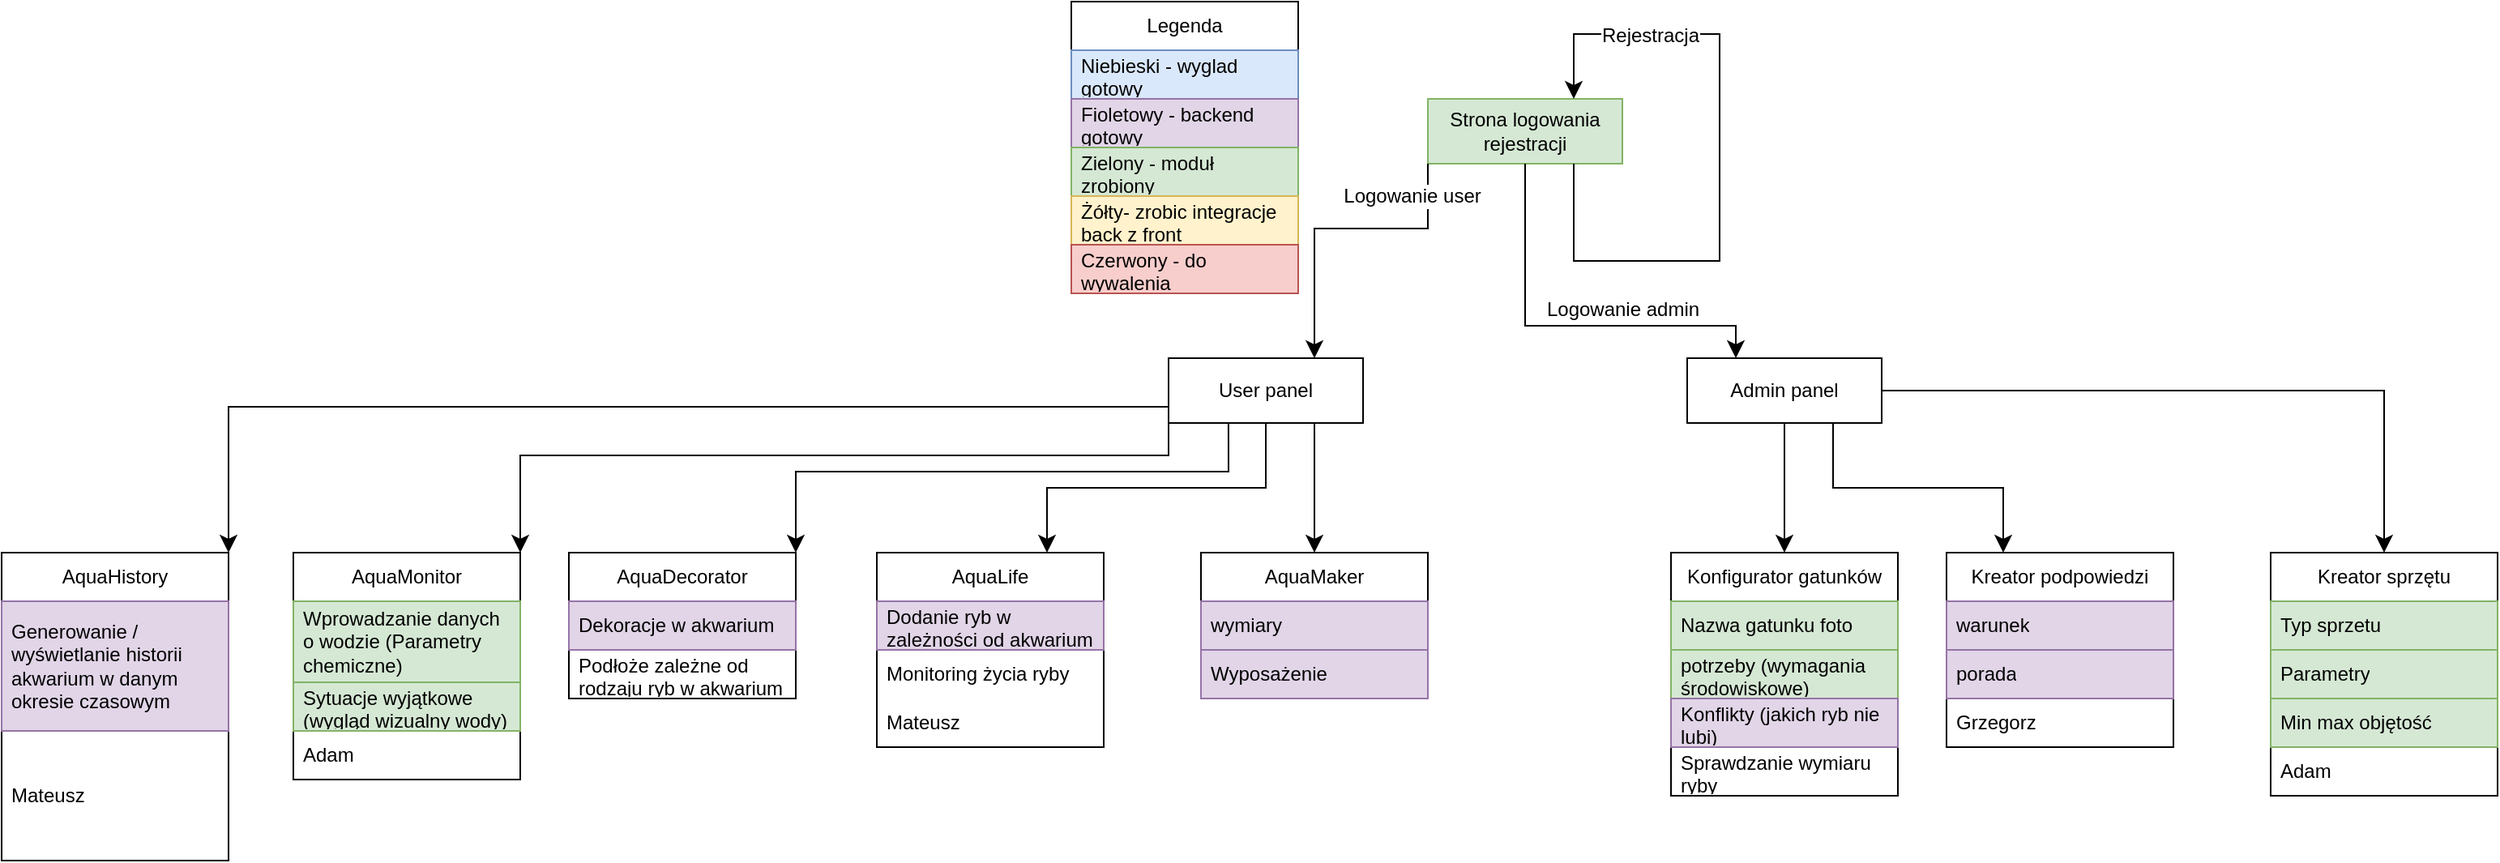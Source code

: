 <mxfile version="24.6.4" type="device">
  <diagram name="Strona-1" id="lYA9xT5RgmgEk0NPdWA2">
    <mxGraphModel dx="2261" dy="746" grid="1" gridSize="10" guides="1" tooltips="1" connect="1" arrows="1" fold="1" page="1" pageScale="1" pageWidth="827" pageHeight="1169" math="0" shadow="0">
      <root>
        <mxCell id="0" />
        <mxCell id="1" parent="0" />
        <mxCell id="O7UDizKWBBg_09-T7Ho4-1" value="Strona logowania rejestracji" style="rounded=0;whiteSpace=wrap;html=1;fillColor=#d5e8d4;strokeColor=#82b366;" parent="1" vertex="1">
          <mxGeometry x="360" y="80" width="120" height="40" as="geometry" />
        </mxCell>
        <mxCell id="O7UDizKWBBg_09-T7Ho4-2" value="" style="endArrow=classic;html=1;rounded=0;fontSize=12;startSize=8;endSize=8;exitX=0.75;exitY=1;exitDx=0;exitDy=0;entryX=0.75;entryY=0;entryDx=0;entryDy=0;" parent="1" source="O7UDizKWBBg_09-T7Ho4-1" target="O7UDizKWBBg_09-T7Ho4-1" edge="1">
          <mxGeometry width="50" height="50" relative="1" as="geometry">
            <mxPoint x="670" y="330" as="sourcePoint" />
            <mxPoint x="440" y="40" as="targetPoint" />
            <Array as="points">
              <mxPoint x="450" y="180" />
              <mxPoint x="540" y="180" />
              <mxPoint x="540" y="40" />
              <mxPoint x="450" y="40" />
            </Array>
          </mxGeometry>
        </mxCell>
        <mxCell id="O7UDizKWBBg_09-T7Ho4-3" value="Rejestracja" style="edgeLabel;html=1;align=center;verticalAlign=middle;resizable=0;points=[];fontSize=12;" parent="O7UDizKWBBg_09-T7Ho4-2" vertex="1" connectable="0">
          <mxGeometry x="0.585" y="1" relative="1" as="geometry">
            <mxPoint as="offset" />
          </mxGeometry>
        </mxCell>
        <mxCell id="O7UDizKWBBg_09-T7Ho4-4" value="User panel" style="rounded=0;whiteSpace=wrap;html=1;" parent="1" vertex="1">
          <mxGeometry x="200" y="240" width="120" height="40" as="geometry" />
        </mxCell>
        <mxCell id="O7UDizKWBBg_09-T7Ho4-5" value="Admin panel" style="rounded=0;whiteSpace=wrap;html=1;" parent="1" vertex="1">
          <mxGeometry x="520" y="240" width="120" height="40" as="geometry" />
        </mxCell>
        <mxCell id="O7UDizKWBBg_09-T7Ho4-6" value="" style="endArrow=classic;html=1;rounded=0;fontSize=12;startSize=8;endSize=8;exitX=0;exitY=1;exitDx=0;exitDy=0;entryX=0.75;entryY=0;entryDx=0;entryDy=0;" parent="1" source="O7UDizKWBBg_09-T7Ho4-1" target="O7UDizKWBBg_09-T7Ho4-4" edge="1">
          <mxGeometry width="50" height="50" relative="1" as="geometry">
            <mxPoint x="670" y="330" as="sourcePoint" />
            <mxPoint x="720" y="280" as="targetPoint" />
            <Array as="points">
              <mxPoint x="360" y="160" />
              <mxPoint x="290" y="160" />
            </Array>
          </mxGeometry>
        </mxCell>
        <mxCell id="O7UDizKWBBg_09-T7Ho4-7" value="Logowanie user" style="edgeLabel;html=1;align=center;verticalAlign=middle;resizable=0;points=[];fontSize=12;" parent="O7UDizKWBBg_09-T7Ho4-6" vertex="1" connectable="0">
          <mxGeometry x="-0.705" y="3" relative="1" as="geometry">
            <mxPoint x="-13" y="-8" as="offset" />
          </mxGeometry>
        </mxCell>
        <mxCell id="O7UDizKWBBg_09-T7Ho4-8" value="" style="endArrow=classic;html=1;rounded=0;fontSize=12;startSize=8;endSize=8;exitX=0.5;exitY=1;exitDx=0;exitDy=0;entryX=0.25;entryY=0;entryDx=0;entryDy=0;" parent="1" source="O7UDizKWBBg_09-T7Ho4-1" target="O7UDizKWBBg_09-T7Ho4-5" edge="1">
          <mxGeometry width="50" height="50" relative="1" as="geometry">
            <mxPoint x="670" y="330" as="sourcePoint" />
            <mxPoint x="420" y="210" as="targetPoint" />
            <Array as="points">
              <mxPoint x="420" y="220" />
              <mxPoint x="550" y="220" />
            </Array>
          </mxGeometry>
        </mxCell>
        <mxCell id="O7UDizKWBBg_09-T7Ho4-9" value="Logowanie admin" style="edgeLabel;html=1;align=center;verticalAlign=middle;resizable=0;points=[];fontSize=12;" parent="O7UDizKWBBg_09-T7Ho4-8" vertex="1" connectable="0">
          <mxGeometry x="-0.352" y="4" relative="1" as="geometry">
            <mxPoint x="56" y="9" as="offset" />
          </mxGeometry>
        </mxCell>
        <mxCell id="O7UDizKWBBg_09-T7Ho4-14" value="" style="endArrow=classic;html=1;rounded=0;fontSize=12;startSize=8;endSize=8;entryX=0.5;entryY=0;entryDx=0;entryDy=0;exitX=0.5;exitY=1;exitDx=0;exitDy=0;" parent="1" source="O7UDizKWBBg_09-T7Ho4-5" target="O7UDizKWBBg_09-T7Ho4-16" edge="1">
          <mxGeometry width="50" height="50" relative="1" as="geometry">
            <mxPoint x="550" y="280" as="sourcePoint" />
            <mxPoint x="550" y="340" as="targetPoint" />
          </mxGeometry>
        </mxCell>
        <mxCell id="O7UDizKWBBg_09-T7Ho4-16" value="Konfigurator gatunków" style="swimlane;fontStyle=0;childLayout=stackLayout;horizontal=1;startSize=30;horizontalStack=0;resizeParent=1;resizeParentMax=0;resizeLast=0;collapsible=1;marginBottom=0;whiteSpace=wrap;html=1;" parent="1" vertex="1">
          <mxGeometry x="510" y="360" width="140" height="150" as="geometry" />
        </mxCell>
        <mxCell id="O7UDizKWBBg_09-T7Ho4-17" value="Nazwa gatunku foto" style="text;strokeColor=#82b366;fillColor=#d5e8d4;align=left;verticalAlign=middle;spacingLeft=4;spacingRight=4;overflow=hidden;points=[[0,0.5],[1,0.5]];portConstraint=eastwest;rotatable=0;whiteSpace=wrap;html=1;" parent="O7UDizKWBBg_09-T7Ho4-16" vertex="1">
          <mxGeometry y="30" width="140" height="30" as="geometry" />
        </mxCell>
        <mxCell id="O7UDizKWBBg_09-T7Ho4-18" value="potrzeby (wymagania środowiskowe)" style="text;strokeColor=#82b366;fillColor=#d5e8d4;align=left;verticalAlign=middle;spacingLeft=4;spacingRight=4;overflow=hidden;points=[[0,0.5],[1,0.5]];portConstraint=eastwest;rotatable=0;whiteSpace=wrap;html=1;" parent="O7UDizKWBBg_09-T7Ho4-16" vertex="1">
          <mxGeometry y="60" width="140" height="30" as="geometry" />
        </mxCell>
        <mxCell id="O7UDizKWBBg_09-T7Ho4-19" value="Konflikty (jakich ryb nie lubi)" style="text;strokeColor=#9673a6;fillColor=#e1d5e7;align=left;verticalAlign=middle;spacingLeft=4;spacingRight=4;overflow=hidden;points=[[0,0.5],[1,0.5]];portConstraint=eastwest;rotatable=0;whiteSpace=wrap;html=1;" parent="O7UDizKWBBg_09-T7Ho4-16" vertex="1">
          <mxGeometry y="90" width="140" height="30" as="geometry" />
        </mxCell>
        <mxCell id="JS4E6NhKO0ZnO-5LUeNW-4" value="Sprawdzanie wymiaru ryby" style="text;align=left;verticalAlign=middle;spacingLeft=4;spacingRight=4;overflow=hidden;points=[[0,0.5],[1,0.5]];portConstraint=eastwest;rotatable=0;whiteSpace=wrap;html=1;" parent="O7UDizKWBBg_09-T7Ho4-16" vertex="1">
          <mxGeometry y="120" width="140" height="30" as="geometry" />
        </mxCell>
        <mxCell id="O7UDizKWBBg_09-T7Ho4-20" value="Kreator podpowiedzi" style="swimlane;fontStyle=0;childLayout=stackLayout;horizontal=1;startSize=30;horizontalStack=0;resizeParent=1;resizeParentMax=0;resizeLast=0;collapsible=1;marginBottom=0;whiteSpace=wrap;html=1;" parent="1" vertex="1">
          <mxGeometry x="680" y="360" width="140" height="120" as="geometry" />
        </mxCell>
        <mxCell id="O7UDizKWBBg_09-T7Ho4-21" value="warunek" style="text;strokeColor=#9673a6;fillColor=#e1d5e7;align=left;verticalAlign=middle;spacingLeft=4;spacingRight=4;overflow=hidden;points=[[0,0.5],[1,0.5]];portConstraint=eastwest;rotatable=0;whiteSpace=wrap;html=1;" parent="O7UDizKWBBg_09-T7Ho4-20" vertex="1">
          <mxGeometry y="30" width="140" height="30" as="geometry" />
        </mxCell>
        <mxCell id="O7UDizKWBBg_09-T7Ho4-22" value="porada" style="text;strokeColor=#9673a6;fillColor=#e1d5e7;align=left;verticalAlign=middle;spacingLeft=4;spacingRight=4;overflow=hidden;points=[[0,0.5],[1,0.5]];portConstraint=eastwest;rotatable=0;whiteSpace=wrap;html=1;" parent="O7UDizKWBBg_09-T7Ho4-20" vertex="1">
          <mxGeometry y="60" width="140" height="30" as="geometry" />
        </mxCell>
        <mxCell id="JS4E6NhKO0ZnO-5LUeNW-14" value="Grzegorz" style="text;strokeColor=none;fillColor=none;align=left;verticalAlign=middle;spacingLeft=4;spacingRight=4;overflow=hidden;points=[[0,0.5],[1,0.5]];portConstraint=eastwest;rotatable=0;whiteSpace=wrap;html=1;" parent="O7UDizKWBBg_09-T7Ho4-20" vertex="1">
          <mxGeometry y="90" width="140" height="30" as="geometry" />
        </mxCell>
        <mxCell id="O7UDizKWBBg_09-T7Ho4-25" value="" style="endArrow=classic;html=1;rounded=0;fontSize=12;startSize=8;endSize=8;exitX=0.75;exitY=1;exitDx=0;exitDy=0;entryX=0.25;entryY=0;entryDx=0;entryDy=0;" parent="1" source="O7UDizKWBBg_09-T7Ho4-5" target="O7UDizKWBBg_09-T7Ho4-20" edge="1">
          <mxGeometry width="50" height="50" relative="1" as="geometry">
            <mxPoint x="670" y="330" as="sourcePoint" />
            <mxPoint x="720" y="280" as="targetPoint" />
            <Array as="points">
              <mxPoint x="610" y="320" />
              <mxPoint x="715" y="320" />
            </Array>
          </mxGeometry>
        </mxCell>
        <mxCell id="O7UDizKWBBg_09-T7Ho4-32" value="AquaMaker" style="swimlane;fontStyle=0;childLayout=stackLayout;horizontal=1;startSize=30;horizontalStack=0;resizeParent=1;resizeParentMax=0;resizeLast=0;collapsible=1;marginBottom=0;whiteSpace=wrap;html=1;" parent="1" vertex="1">
          <mxGeometry x="220" y="360" width="140" height="90" as="geometry" />
        </mxCell>
        <mxCell id="O7UDizKWBBg_09-T7Ho4-33" value="wymiary" style="text;strokeColor=#9673a6;fillColor=#e1d5e7;align=left;verticalAlign=middle;spacingLeft=4;spacingRight=4;overflow=hidden;points=[[0,0.5],[1,0.5]];portConstraint=eastwest;rotatable=0;whiteSpace=wrap;html=1;" parent="O7UDizKWBBg_09-T7Ho4-32" vertex="1">
          <mxGeometry y="30" width="140" height="30" as="geometry" />
        </mxCell>
        <mxCell id="O7UDizKWBBg_09-T7Ho4-34" value="Wyposażenie" style="text;strokeColor=#9673a6;fillColor=#e1d5e7;align=left;verticalAlign=middle;spacingLeft=4;spacingRight=4;overflow=hidden;points=[[0,0.5],[1,0.5]];portConstraint=eastwest;rotatable=0;whiteSpace=wrap;html=1;" parent="O7UDizKWBBg_09-T7Ho4-32" vertex="1">
          <mxGeometry y="60" width="140" height="30" as="geometry" />
        </mxCell>
        <mxCell id="O7UDizKWBBg_09-T7Ho4-36" value="" style="endArrow=classic;html=1;rounded=0;fontSize=12;startSize=8;endSize=8;entryX=0.5;entryY=0;entryDx=0;entryDy=0;exitX=0.75;exitY=1;exitDx=0;exitDy=0;" parent="1" source="O7UDizKWBBg_09-T7Ho4-4" target="O7UDizKWBBg_09-T7Ho4-32" edge="1">
          <mxGeometry width="50" height="50" relative="1" as="geometry">
            <mxPoint x="180" y="330" as="sourcePoint" />
            <mxPoint x="230" y="280" as="targetPoint" />
          </mxGeometry>
        </mxCell>
        <mxCell id="O7UDizKWBBg_09-T7Ho4-37" value="AquaLife" style="swimlane;fontStyle=0;childLayout=stackLayout;horizontal=1;startSize=30;horizontalStack=0;resizeParent=1;resizeParentMax=0;resizeLast=0;collapsible=1;marginBottom=0;whiteSpace=wrap;html=1;" parent="1" vertex="1">
          <mxGeometry x="20" y="360" width="140" height="120" as="geometry" />
        </mxCell>
        <mxCell id="O7UDizKWBBg_09-T7Ho4-38" value="Dodanie ryb w zależności od akwarium" style="text;strokeColor=#9673a6;fillColor=#e1d5e7;align=left;verticalAlign=middle;spacingLeft=4;spacingRight=4;overflow=hidden;points=[[0,0.5],[1,0.5]];portConstraint=eastwest;rotatable=0;whiteSpace=wrap;html=1;" parent="O7UDizKWBBg_09-T7Ho4-37" vertex="1">
          <mxGeometry y="30" width="140" height="30" as="geometry" />
        </mxCell>
        <mxCell id="O7UDizKWBBg_09-T7Ho4-39" value="Monitoring życia ryby" style="text;strokeColor=none;fillColor=none;align=left;verticalAlign=middle;spacingLeft=4;spacingRight=4;overflow=hidden;points=[[0,0.5],[1,0.5]];portConstraint=eastwest;rotatable=0;whiteSpace=wrap;html=1;" parent="O7UDizKWBBg_09-T7Ho4-37" vertex="1">
          <mxGeometry y="60" width="140" height="30" as="geometry" />
        </mxCell>
        <mxCell id="JS4E6NhKO0ZnO-5LUeNW-6" value="Mateusz" style="text;strokeColor=none;fillColor=none;align=left;verticalAlign=middle;spacingLeft=4;spacingRight=4;overflow=hidden;points=[[0,0.5],[1,0.5]];portConstraint=eastwest;rotatable=0;whiteSpace=wrap;html=1;" parent="O7UDizKWBBg_09-T7Ho4-37" vertex="1">
          <mxGeometry y="90" width="140" height="30" as="geometry" />
        </mxCell>
        <mxCell id="O7UDizKWBBg_09-T7Ho4-41" value="" style="endArrow=classic;html=1;rounded=0;fontSize=12;startSize=8;endSize=8;exitX=0.5;exitY=1;exitDx=0;exitDy=0;entryX=0.75;entryY=0;entryDx=0;entryDy=0;" parent="1" source="O7UDizKWBBg_09-T7Ho4-4" target="O7UDizKWBBg_09-T7Ho4-37" edge="1">
          <mxGeometry width="50" height="50" relative="1" as="geometry">
            <mxPoint x="180" y="330" as="sourcePoint" />
            <mxPoint x="230" y="280" as="targetPoint" />
            <Array as="points">
              <mxPoint x="260" y="320" />
              <mxPoint x="125" y="320" />
            </Array>
          </mxGeometry>
        </mxCell>
        <mxCell id="O7UDizKWBBg_09-T7Ho4-42" value="AquaDecorator" style="swimlane;fontStyle=0;childLayout=stackLayout;horizontal=1;startSize=30;horizontalStack=0;resizeParent=1;resizeParentMax=0;resizeLast=0;collapsible=1;marginBottom=0;whiteSpace=wrap;html=1;" parent="1" vertex="1">
          <mxGeometry x="-170" y="360" width="140" height="90" as="geometry" />
        </mxCell>
        <mxCell id="O7UDizKWBBg_09-T7Ho4-43" value="Dekoracje w akwarium" style="text;strokeColor=#9673a6;fillColor=#e1d5e7;align=left;verticalAlign=middle;spacingLeft=4;spacingRight=4;overflow=hidden;points=[[0,0.5],[1,0.5]];portConstraint=eastwest;rotatable=0;whiteSpace=wrap;html=1;" parent="O7UDizKWBBg_09-T7Ho4-42" vertex="1">
          <mxGeometry y="30" width="140" height="30" as="geometry" />
        </mxCell>
        <mxCell id="O7UDizKWBBg_09-T7Ho4-44" value="Podłoże zależne od rodzaju ryb w akwarium" style="text;strokeColor=none;fillColor=none;align=left;verticalAlign=middle;spacingLeft=4;spacingRight=4;overflow=hidden;points=[[0,0.5],[1,0.5]];portConstraint=eastwest;rotatable=0;whiteSpace=wrap;html=1;" parent="O7UDizKWBBg_09-T7Ho4-42" vertex="1">
          <mxGeometry y="60" width="140" height="30" as="geometry" />
        </mxCell>
        <mxCell id="O7UDizKWBBg_09-T7Ho4-46" value="" style="endArrow=classic;html=1;rounded=0;fontSize=12;startSize=8;endSize=8;exitX=0.308;exitY=1;exitDx=0;exitDy=0;exitPerimeter=0;entryX=1;entryY=0;entryDx=0;entryDy=0;" parent="1" source="O7UDizKWBBg_09-T7Ho4-4" target="O7UDizKWBBg_09-T7Ho4-42" edge="1">
          <mxGeometry width="50" height="50" relative="1" as="geometry">
            <mxPoint x="180" y="330" as="sourcePoint" />
            <mxPoint x="230" y="280" as="targetPoint" />
            <Array as="points">
              <mxPoint x="237" y="310" />
              <mxPoint x="-30" y="310" />
            </Array>
          </mxGeometry>
        </mxCell>
        <mxCell id="O7UDizKWBBg_09-T7Ho4-47" value="AquaMonitor" style="swimlane;fontStyle=0;childLayout=stackLayout;horizontal=1;startSize=30;horizontalStack=0;resizeParent=1;resizeParentMax=0;resizeLast=0;collapsible=1;marginBottom=0;whiteSpace=wrap;html=1;" parent="1" vertex="1">
          <mxGeometry x="-340" y="360" width="140" height="140" as="geometry" />
        </mxCell>
        <mxCell id="O7UDizKWBBg_09-T7Ho4-48" value="Wprowadzanie danych o wodzie (Parametry chemiczne)" style="text;strokeColor=#82b366;fillColor=#d5e8d4;align=left;verticalAlign=middle;spacingLeft=4;spacingRight=4;overflow=hidden;points=[[0,0.5],[1,0.5]];portConstraint=eastwest;rotatable=0;whiteSpace=wrap;html=1;" parent="O7UDizKWBBg_09-T7Ho4-47" vertex="1">
          <mxGeometry y="30" width="140" height="50" as="geometry" />
        </mxCell>
        <mxCell id="O7UDizKWBBg_09-T7Ho4-49" value="Sytuacje wyjątkowe (wygląd wizualny wody)" style="text;strokeColor=#82b366;fillColor=#d5e8d4;align=left;verticalAlign=middle;spacingLeft=4;spacingRight=4;overflow=hidden;points=[[0,0.5],[1,0.5]];portConstraint=eastwest;rotatable=0;whiteSpace=wrap;html=1;" parent="O7UDizKWBBg_09-T7Ho4-47" vertex="1">
          <mxGeometry y="80" width="140" height="30" as="geometry" />
        </mxCell>
        <mxCell id="JS4E6NhKO0ZnO-5LUeNW-3" value="Adam" style="text;strokeColor=none;fillColor=none;align=left;verticalAlign=middle;spacingLeft=4;spacingRight=4;overflow=hidden;points=[[0,0.5],[1,0.5]];portConstraint=eastwest;rotatable=0;whiteSpace=wrap;html=1;" parent="O7UDizKWBBg_09-T7Ho4-47" vertex="1">
          <mxGeometry y="110" width="140" height="30" as="geometry" />
        </mxCell>
        <mxCell id="O7UDizKWBBg_09-T7Ho4-51" value="" style="endArrow=classic;html=1;rounded=0;fontSize=12;startSize=8;endSize=8;exitX=0;exitY=1;exitDx=0;exitDy=0;entryX=1;entryY=0;entryDx=0;entryDy=0;" parent="1" source="O7UDizKWBBg_09-T7Ho4-4" target="O7UDizKWBBg_09-T7Ho4-47" edge="1">
          <mxGeometry width="50" height="50" relative="1" as="geometry">
            <mxPoint x="180" y="330" as="sourcePoint" />
            <mxPoint x="230" y="280" as="targetPoint" />
            <Array as="points">
              <mxPoint x="200" y="300" />
              <mxPoint x="-200" y="300" />
            </Array>
          </mxGeometry>
        </mxCell>
        <mxCell id="O7UDizKWBBg_09-T7Ho4-52" value="AquaHistory" style="swimlane;fontStyle=0;childLayout=stackLayout;horizontal=1;startSize=30;horizontalStack=0;resizeParent=1;resizeParentMax=0;resizeLast=0;collapsible=1;marginBottom=0;whiteSpace=wrap;html=1;" parent="1" vertex="1">
          <mxGeometry x="-520" y="360" width="140" height="190" as="geometry" />
        </mxCell>
        <mxCell id="O7UDizKWBBg_09-T7Ho4-53" value="Generowanie / wyświetlanie historii akwarium w danym okresie czasowym" style="text;strokeColor=#9673a6;fillColor=#e1d5e7;align=left;verticalAlign=middle;spacingLeft=4;spacingRight=4;overflow=hidden;points=[[0,0.5],[1,0.5]];portConstraint=eastwest;rotatable=0;whiteSpace=wrap;html=1;" parent="O7UDizKWBBg_09-T7Ho4-52" vertex="1">
          <mxGeometry y="30" width="140" height="80" as="geometry" />
        </mxCell>
        <mxCell id="JS4E6NhKO0ZnO-5LUeNW-2" value="Mateusz" style="text;strokeColor=none;fillColor=none;align=left;verticalAlign=middle;spacingLeft=4;spacingRight=4;overflow=hidden;points=[[0,0.5],[1,0.5]];portConstraint=eastwest;rotatable=0;whiteSpace=wrap;html=1;" parent="O7UDizKWBBg_09-T7Ho4-52" vertex="1">
          <mxGeometry y="110" width="140" height="80" as="geometry" />
        </mxCell>
        <mxCell id="O7UDizKWBBg_09-T7Ho4-56" value="" style="endArrow=classic;html=1;rounded=0;fontSize=12;startSize=8;endSize=8;exitX=0;exitY=0.75;exitDx=0;exitDy=0;entryX=1;entryY=0;entryDx=0;entryDy=0;" parent="1" source="O7UDizKWBBg_09-T7Ho4-4" target="O7UDizKWBBg_09-T7Ho4-52" edge="1">
          <mxGeometry width="50" height="50" relative="1" as="geometry">
            <mxPoint x="180" y="330" as="sourcePoint" />
            <mxPoint x="230" y="280" as="targetPoint" />
            <Array as="points">
              <mxPoint x="-380" y="270" />
            </Array>
          </mxGeometry>
        </mxCell>
        <mxCell id="DEfrLelVzNfgMSH4W8rT-2" value="Legenda" style="swimlane;fontStyle=0;childLayout=stackLayout;horizontal=1;startSize=30;horizontalStack=0;resizeParent=1;resizeParentMax=0;resizeLast=0;collapsible=1;marginBottom=0;whiteSpace=wrap;html=1;" parent="1" vertex="1">
          <mxGeometry x="140" y="20" width="140" height="180" as="geometry" />
        </mxCell>
        <mxCell id="DEfrLelVzNfgMSH4W8rT-4" value="Niebieski - wyglad gotowy" style="text;strokeColor=#6c8ebf;fillColor=#dae8fc;align=left;verticalAlign=middle;spacingLeft=4;spacingRight=4;overflow=hidden;points=[[0,0.5],[1,0.5]];portConstraint=eastwest;rotatable=0;whiteSpace=wrap;html=1;" parent="DEfrLelVzNfgMSH4W8rT-2" vertex="1">
          <mxGeometry y="30" width="140" height="30" as="geometry" />
        </mxCell>
        <mxCell id="DEfrLelVzNfgMSH4W8rT-5" value="Fioletowy - backend gotowy" style="text;strokeColor=#9673a6;fillColor=#e1d5e7;align=left;verticalAlign=middle;spacingLeft=4;spacingRight=4;overflow=hidden;points=[[0,0.5],[1,0.5]];portConstraint=eastwest;rotatable=0;whiteSpace=wrap;html=1;" parent="DEfrLelVzNfgMSH4W8rT-2" vertex="1">
          <mxGeometry y="60" width="140" height="30" as="geometry" />
        </mxCell>
        <mxCell id="DEfrLelVzNfgMSH4W8rT-6" value="Zielony - moduł zrobiony" style="text;strokeColor=#82b366;fillColor=#d5e8d4;align=left;verticalAlign=middle;spacingLeft=4;spacingRight=4;overflow=hidden;points=[[0,0.5],[1,0.5]];portConstraint=eastwest;rotatable=0;whiteSpace=wrap;html=1;" parent="DEfrLelVzNfgMSH4W8rT-2" vertex="1">
          <mxGeometry y="90" width="140" height="30" as="geometry" />
        </mxCell>
        <mxCell id="FO-lzvLR-_04RQjkp_rY-1" value="Żółty- zrobic integracje back z front" style="text;strokeColor=#d6b656;fillColor=#fff2cc;align=left;verticalAlign=middle;spacingLeft=4;spacingRight=4;overflow=hidden;points=[[0,0.5],[1,0.5]];portConstraint=eastwest;rotatable=0;whiteSpace=wrap;html=1;" parent="DEfrLelVzNfgMSH4W8rT-2" vertex="1">
          <mxGeometry y="120" width="140" height="30" as="geometry" />
        </mxCell>
        <mxCell id="JS4E6NhKO0ZnO-5LUeNW-1" value="&lt;span style=&quot;font-weight: normal;&quot;&gt;Czerwony - do wywalenia&lt;/span&gt;" style="text;strokeColor=#b85450;fillColor=#f8cecc;align=left;verticalAlign=middle;spacingLeft=4;spacingRight=4;overflow=hidden;points=[[0,0.5],[1,0.5]];portConstraint=eastwest;rotatable=0;whiteSpace=wrap;html=1;fontStyle=1" parent="DEfrLelVzNfgMSH4W8rT-2" vertex="1">
          <mxGeometry y="150" width="140" height="30" as="geometry" />
        </mxCell>
        <mxCell id="JS4E6NhKO0ZnO-5LUeNW-8" value="Kreator sprzętu" style="swimlane;fontStyle=0;childLayout=stackLayout;horizontal=1;startSize=30;horizontalStack=0;resizeParent=1;resizeParentMax=0;resizeLast=0;collapsible=1;marginBottom=0;whiteSpace=wrap;html=1;" parent="1" vertex="1">
          <mxGeometry x="880" y="360" width="140" height="150" as="geometry" />
        </mxCell>
        <mxCell id="JS4E6NhKO0ZnO-5LUeNW-9" value="Typ sprzetu" style="text;strokeColor=#82b366;fillColor=#d5e8d4;align=left;verticalAlign=middle;spacingLeft=4;spacingRight=4;overflow=hidden;points=[[0,0.5],[1,0.5]];portConstraint=eastwest;rotatable=0;whiteSpace=wrap;html=1;" parent="JS4E6NhKO0ZnO-5LUeNW-8" vertex="1">
          <mxGeometry y="30" width="140" height="30" as="geometry" />
        </mxCell>
        <mxCell id="JS4E6NhKO0ZnO-5LUeNW-10" value="Parametry" style="text;strokeColor=#82b366;fillColor=#d5e8d4;align=left;verticalAlign=middle;spacingLeft=4;spacingRight=4;overflow=hidden;points=[[0,0.5],[1,0.5]];portConstraint=eastwest;rotatable=0;whiteSpace=wrap;html=1;" parent="JS4E6NhKO0ZnO-5LUeNW-8" vertex="1">
          <mxGeometry y="60" width="140" height="30" as="geometry" />
        </mxCell>
        <mxCell id="JS4E6NhKO0ZnO-5LUeNW-13" value="Min max objętość" style="text;strokeColor=#82b366;fillColor=#d5e8d4;align=left;verticalAlign=middle;spacingLeft=4;spacingRight=4;overflow=hidden;points=[[0,0.5],[1,0.5]];portConstraint=eastwest;rotatable=0;whiteSpace=wrap;html=1;" parent="JS4E6NhKO0ZnO-5LUeNW-8" vertex="1">
          <mxGeometry y="90" width="140" height="30" as="geometry" />
        </mxCell>
        <mxCell id="JS4E6NhKO0ZnO-5LUeNW-11" value="Adam" style="text;strokeColor=none;fillColor=none;align=left;verticalAlign=middle;spacingLeft=4;spacingRight=4;overflow=hidden;points=[[0,0.5],[1,0.5]];portConstraint=eastwest;rotatable=0;whiteSpace=wrap;html=1;" parent="JS4E6NhKO0ZnO-5LUeNW-8" vertex="1">
          <mxGeometry y="120" width="140" height="30" as="geometry" />
        </mxCell>
        <mxCell id="JS4E6NhKO0ZnO-5LUeNW-12" value="" style="endArrow=classic;html=1;rounded=0;fontSize=12;startSize=8;endSize=8;curved=0;exitX=1;exitY=0.5;exitDx=0;exitDy=0;entryX=0.5;entryY=0;entryDx=0;entryDy=0;" parent="1" source="O7UDizKWBBg_09-T7Ho4-5" target="JS4E6NhKO0ZnO-5LUeNW-8" edge="1">
          <mxGeometry width="50" height="50" relative="1" as="geometry">
            <mxPoint x="740" y="550" as="sourcePoint" />
            <mxPoint x="790" y="500" as="targetPoint" />
            <Array as="points">
              <mxPoint x="950" y="260" />
            </Array>
          </mxGeometry>
        </mxCell>
      </root>
    </mxGraphModel>
  </diagram>
</mxfile>
